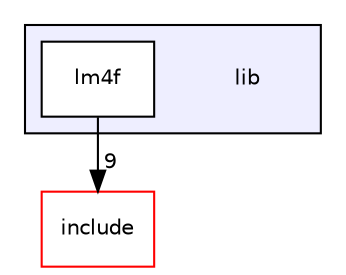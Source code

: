 digraph "lib" {
  compound=true
  node [ fontsize="10", fontname="Helvetica"];
  edge [ labelfontsize="10", labelfontname="Helvetica"];
  subgraph clusterdir_97aefd0d527b934f1d99a682da8fe6a9 {
    graph [ bgcolor="#eeeeff", pencolor="black", label="" URL="dir_97aefd0d527b934f1d99a682da8fe6a9.html"];
    dir_97aefd0d527b934f1d99a682da8fe6a9 [shape=plaintext label="lib"];
    dir_12fee2a8ab17b1bb753631ffb3fddc2a [shape=box label="lm4f" color="black" fillcolor="white" style="filled" URL="dir_12fee2a8ab17b1bb753631ffb3fddc2a.html"];
  }
  dir_d44c64559bbebec7f509842c48db8b23 [shape=box label="include" fillcolor="white" style="filled" color="red" URL="dir_d44c64559bbebec7f509842c48db8b23.html"];
  dir_12fee2a8ab17b1bb753631ffb3fddc2a->dir_d44c64559bbebec7f509842c48db8b23 [headlabel="9", labeldistance=1.5 headhref="dir_000004_000000.html"];
}
